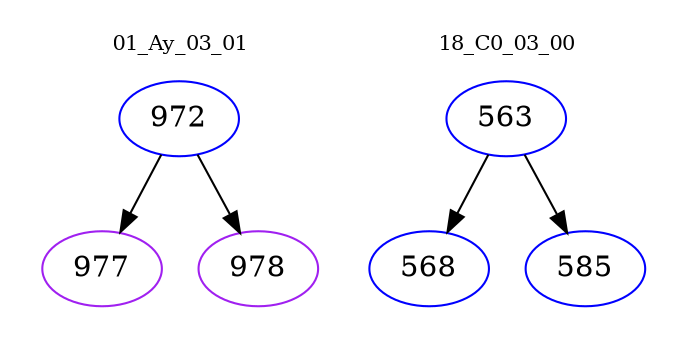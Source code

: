 digraph{
subgraph cluster_0 {
color = white
label = "01_Ay_03_01";
fontsize=10;
T0_972 [label="972", color="blue"]
T0_972 -> T0_977 [color="black"]
T0_977 [label="977", color="purple"]
T0_972 -> T0_978 [color="black"]
T0_978 [label="978", color="purple"]
}
subgraph cluster_1 {
color = white
label = "18_C0_03_00";
fontsize=10;
T1_563 [label="563", color="blue"]
T1_563 -> T1_568 [color="black"]
T1_568 [label="568", color="blue"]
T1_563 -> T1_585 [color="black"]
T1_585 [label="585", color="blue"]
}
}
